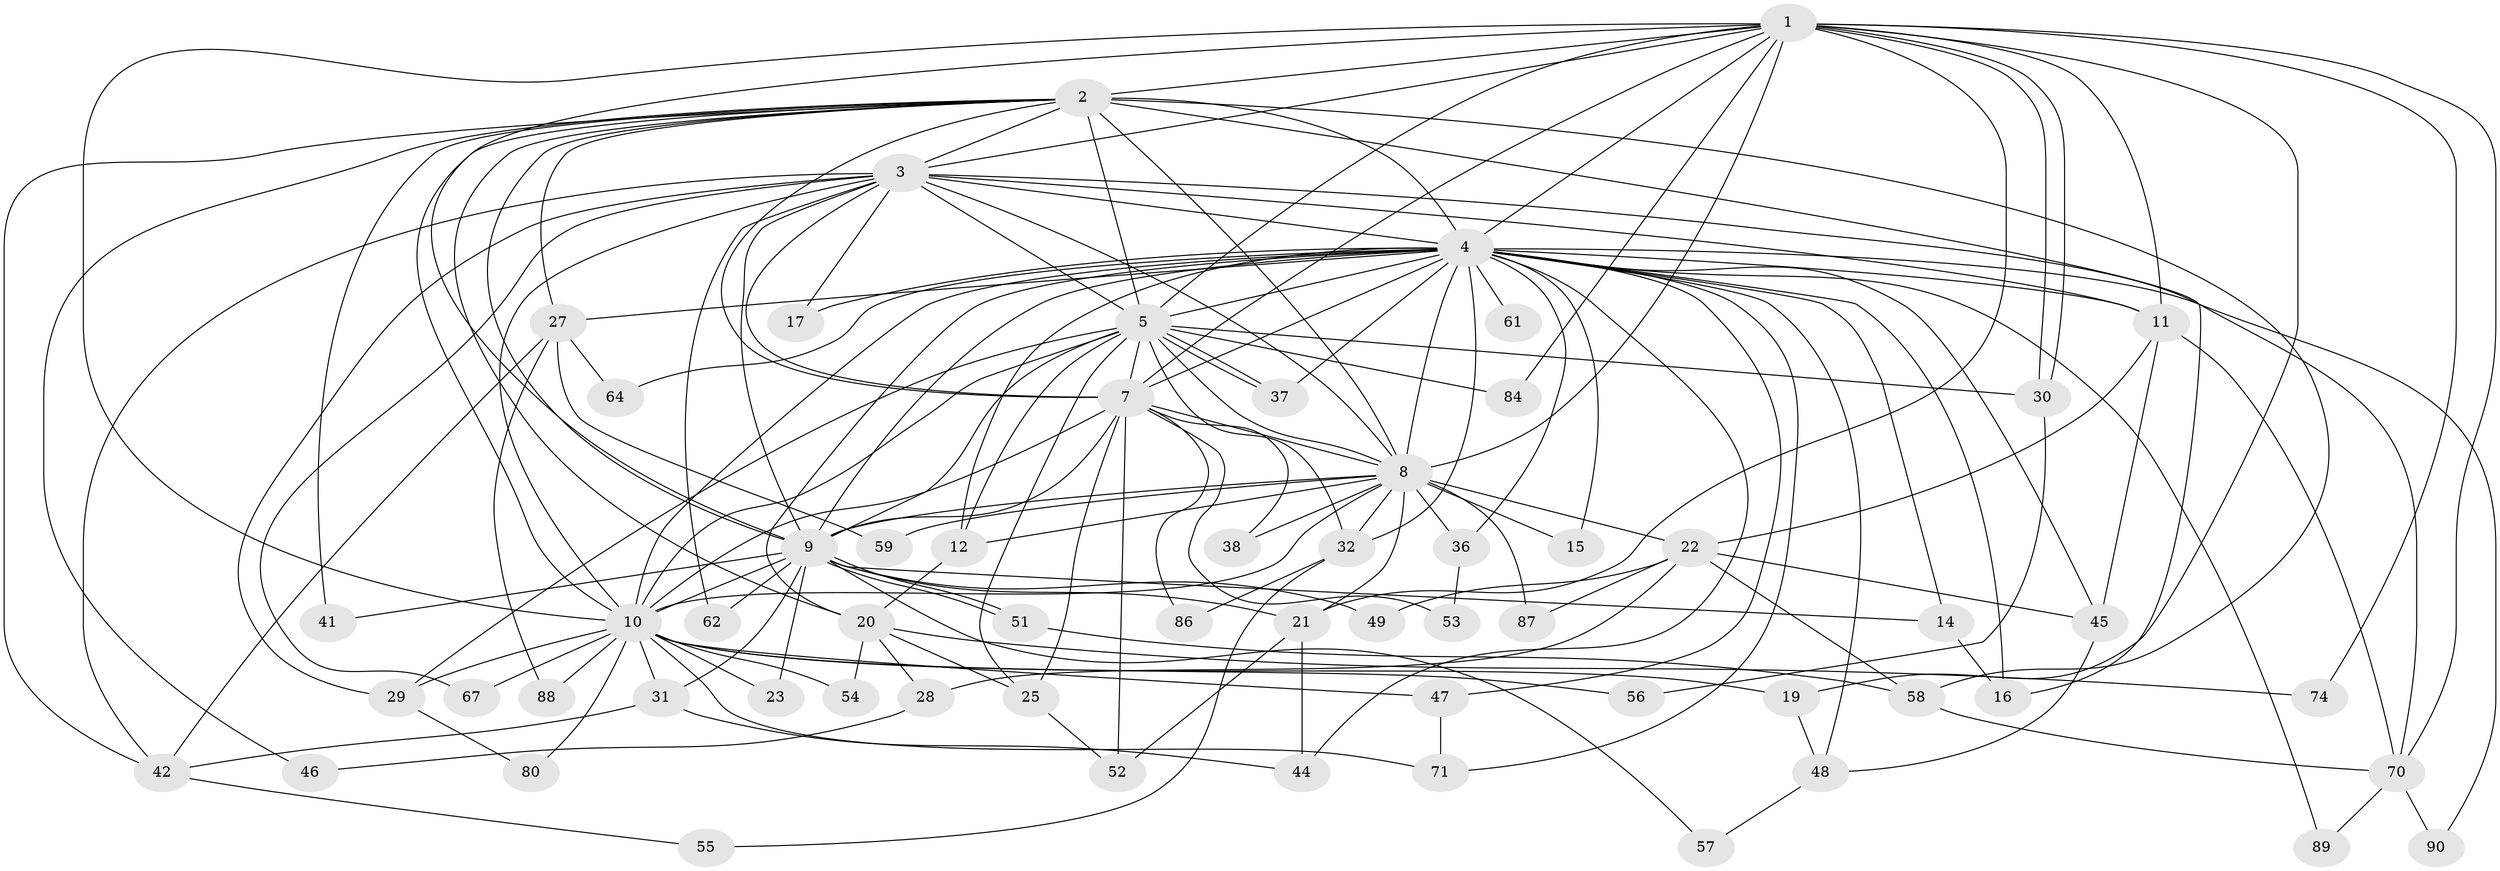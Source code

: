 // Generated by graph-tools (version 1.1) at 2025/51/02/27/25 19:51:43]
// undirected, 61 vertices, 159 edges
graph export_dot {
graph [start="1"]
  node [color=gray90,style=filled];
  1 [super="+77"];
  2 [super="+13"];
  3 [super="+43"];
  4 [super="+6"];
  5 [super="+69"];
  7 [super="+79"];
  8 [super="+66"];
  9 [super="+33"];
  10 [super="+18"];
  11 [super="+63"];
  12 [super="+24"];
  14;
  15;
  16 [super="+68"];
  17;
  19;
  20 [super="+81"];
  21 [super="+72"];
  22 [super="+26"];
  23;
  25 [super="+34"];
  27 [super="+73"];
  28;
  29 [super="+35"];
  30 [super="+40"];
  31 [super="+60"];
  32 [super="+39"];
  36;
  37 [super="+50"];
  38;
  41;
  42;
  44 [super="+76"];
  45 [super="+82"];
  46;
  47;
  48 [super="+78"];
  49;
  51 [super="+85"];
  52 [super="+65"];
  53;
  54;
  55;
  56;
  57;
  58;
  59;
  61;
  62;
  64;
  67;
  70 [super="+75"];
  71 [super="+83"];
  74;
  80;
  84;
  86;
  87;
  88;
  89;
  90;
  1 -- 2;
  1 -- 3;
  1 -- 4 [weight=2];
  1 -- 5;
  1 -- 7;
  1 -- 8;
  1 -- 9;
  1 -- 10;
  1 -- 11 [weight=2];
  1 -- 19;
  1 -- 30;
  1 -- 30;
  1 -- 74;
  1 -- 84;
  1 -- 70;
  1 -- 21;
  2 -- 3;
  2 -- 4 [weight=2];
  2 -- 5;
  2 -- 7;
  2 -- 8 [weight=3];
  2 -- 9;
  2 -- 10;
  2 -- 16;
  2 -- 27;
  2 -- 42;
  2 -- 46;
  2 -- 58;
  2 -- 41;
  2 -- 20;
  3 -- 4 [weight=2];
  3 -- 5;
  3 -- 7;
  3 -- 8;
  3 -- 9;
  3 -- 10;
  3 -- 17;
  3 -- 29;
  3 -- 42;
  3 -- 67;
  3 -- 11;
  3 -- 62;
  3 -- 70;
  4 -- 5 [weight=2];
  4 -- 7 [weight=2];
  4 -- 8 [weight=2];
  4 -- 9 [weight=2];
  4 -- 10 [weight=2];
  4 -- 11;
  4 -- 14;
  4 -- 15;
  4 -- 16;
  4 -- 89;
  4 -- 64;
  4 -- 71;
  4 -- 12;
  4 -- 17;
  4 -- 20;
  4 -- 90;
  4 -- 27;
  4 -- 36;
  4 -- 44;
  4 -- 47;
  4 -- 48;
  4 -- 61;
  4 -- 37;
  4 -- 32;
  4 -- 45;
  5 -- 7 [weight=2];
  5 -- 8;
  5 -- 9;
  5 -- 10;
  5 -- 12;
  5 -- 25;
  5 -- 32;
  5 -- 37;
  5 -- 37;
  5 -- 84;
  5 -- 30;
  5 -- 29;
  7 -- 8;
  7 -- 9;
  7 -- 10 [weight=3];
  7 -- 25;
  7 -- 38;
  7 -- 53;
  7 -- 86;
  7 -- 52;
  8 -- 9;
  8 -- 10;
  8 -- 15;
  8 -- 21;
  8 -- 22 [weight=2];
  8 -- 32;
  8 -- 36;
  8 -- 38;
  8 -- 59;
  8 -- 87;
  8 -- 12;
  9 -- 10;
  9 -- 14;
  9 -- 21;
  9 -- 23;
  9 -- 31;
  9 -- 41;
  9 -- 49;
  9 -- 51;
  9 -- 51;
  9 -- 57;
  9 -- 62;
  10 -- 19;
  10 -- 23;
  10 -- 29;
  10 -- 31;
  10 -- 47;
  10 -- 56;
  10 -- 67;
  10 -- 71;
  10 -- 80;
  10 -- 88;
  10 -- 54;
  11 -- 22;
  11 -- 45;
  11 -- 70;
  12 -- 20;
  14 -- 16;
  19 -- 48;
  20 -- 28;
  20 -- 54;
  20 -- 74;
  20 -- 25;
  21 -- 52;
  21 -- 44;
  22 -- 49;
  22 -- 58;
  22 -- 87;
  22 -- 28;
  22 -- 45;
  25 -- 52;
  27 -- 59;
  27 -- 64;
  27 -- 88;
  27 -- 42;
  28 -- 46;
  29 -- 80;
  30 -- 56;
  31 -- 44;
  31 -- 42;
  32 -- 55;
  32 -- 86;
  36 -- 53;
  42 -- 55;
  45 -- 48;
  47 -- 71;
  48 -- 57;
  51 -- 58;
  58 -- 70;
  70 -- 89;
  70 -- 90;
}
